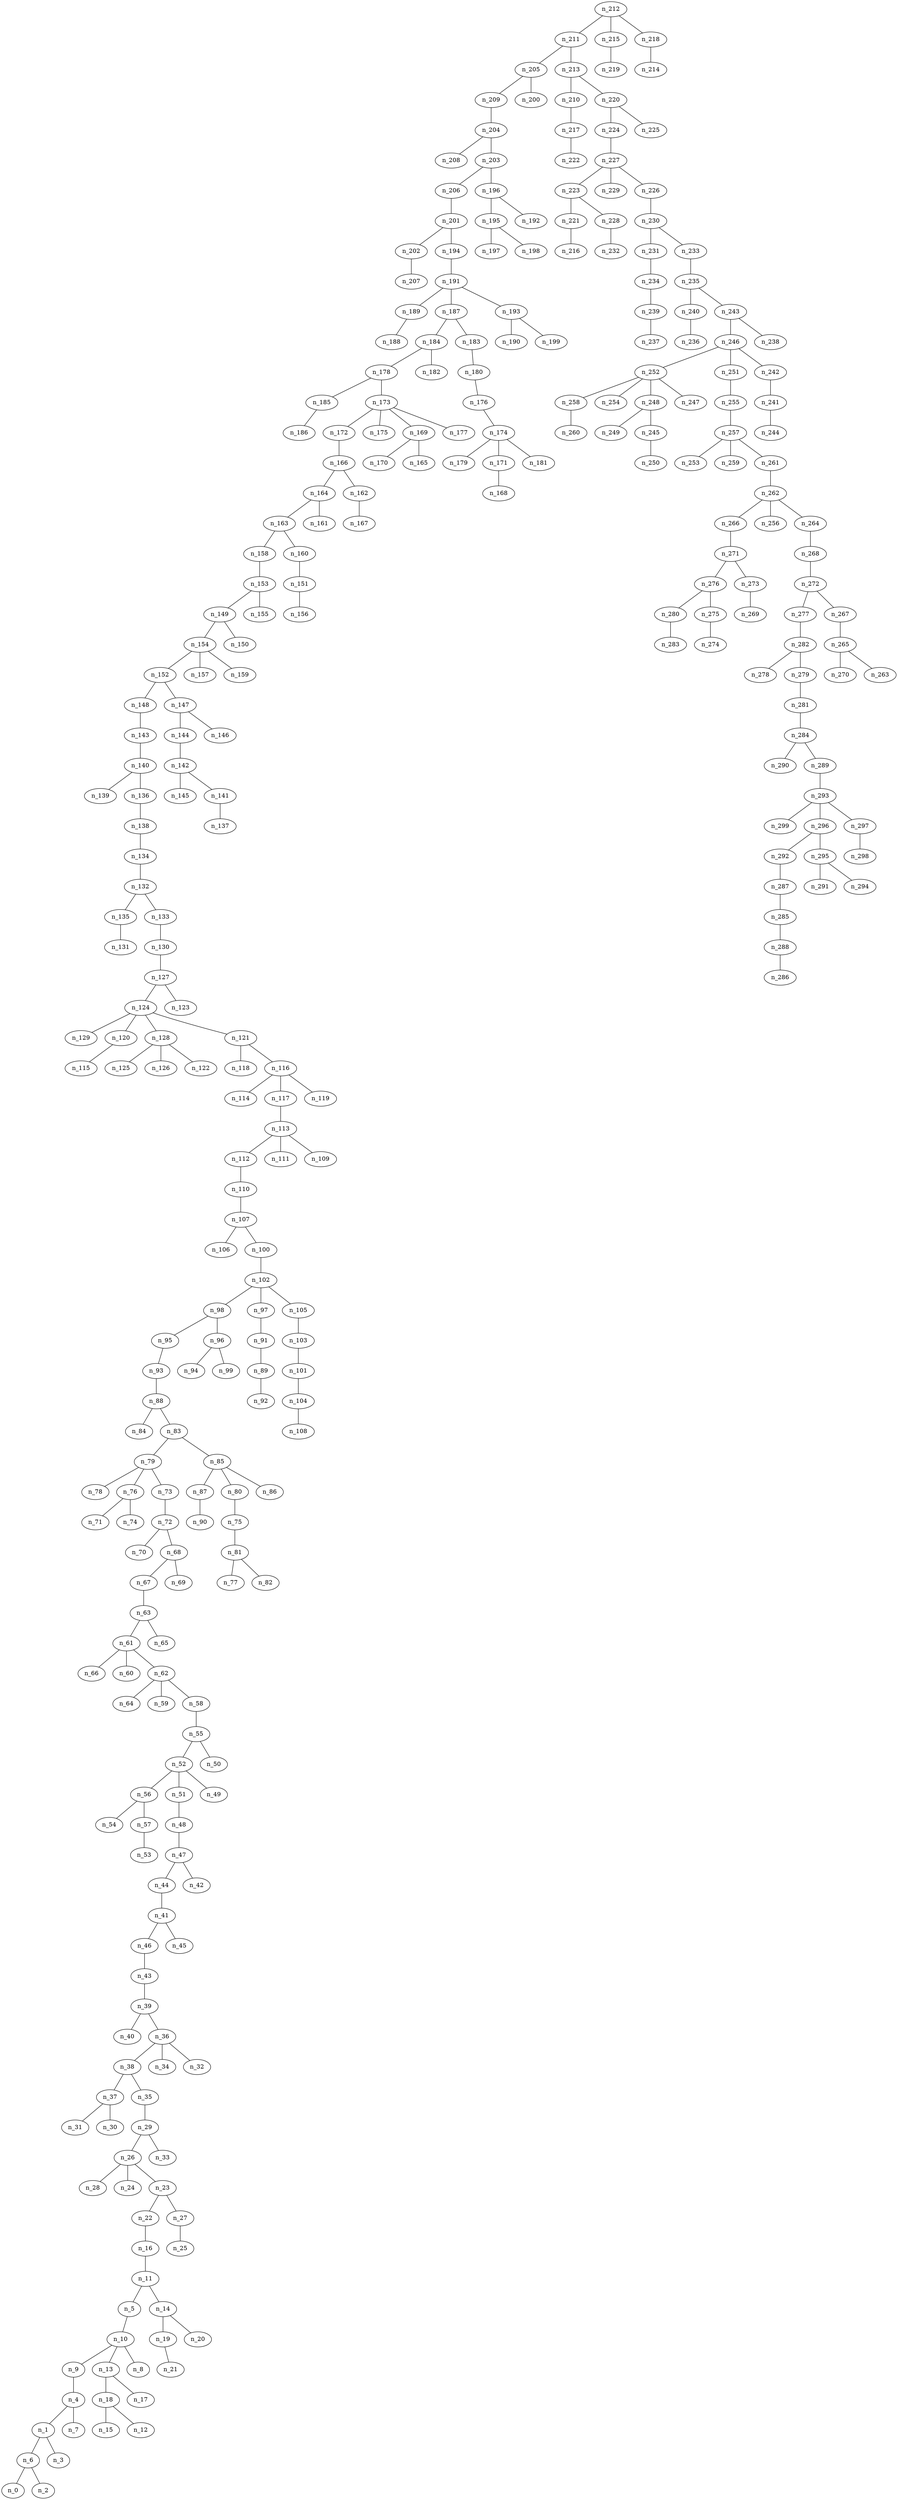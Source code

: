 graph grafoBarabasi_300_7_Prim  {
n_212;
n_211;
n_205;
n_215;
n_213;
n_209;
n_204;
n_208;
n_203;
n_210;
n_219;
n_206;
n_201;
n_202;
n_194;
n_200;
n_220;
n_224;
n_227;
n_223;
n_221;
n_216;
n_229;
n_207;
n_191;
n_189;
n_188;
n_187;
n_184;
n_178;
n_185;
n_186;
n_182;
n_173;
n_172;
n_166;
n_164;
n_163;
n_162;
n_167;
n_175;
n_158;
n_153;
n_149;
n_154;
n_152;
n_148;
n_147;
n_143;
n_150;
n_144;
n_142;
n_145;
n_141;
n_137;
n_183;
n_180;
n_176;
n_174;
n_179;
n_193;
n_190;
n_160;
n_171;
n_168;
n_140;
n_139;
n_169;
n_170;
n_165;
n_146;
n_177;
n_196;
n_195;
n_197;
n_192;
n_218;
n_214;
n_161;
n_228;
n_232;
n_199;
n_136;
n_138;
n_134;
n_132;
n_135;
n_133;
n_131;
n_130;
n_127;
n_124;
n_129;
n_120;
n_115;
n_128;
n_125;
n_126;
n_122;
n_121;
n_118;
n_116;
n_114;
n_117;
n_113;
n_112;
n_111;
n_110;
n_107;
n_106;
n_109;
n_157;
n_100;
n_102;
n_98;
n_97;
n_95;
n_93;
n_88;
n_96;
n_94;
n_99;
n_105;
n_103;
n_101;
n_104;
n_108;
n_226;
n_123;
n_151;
n_156;
n_217;
n_84;
n_83;
n_79;
n_78;
n_76;
n_85;
n_87;
n_90;
n_73;
n_72;
n_70;
n_80;
n_75;
n_81;
n_77;
n_68;
n_67;
n_63;
n_69;
n_61;
n_66;
n_60;
n_62;
n_64;
n_59;
n_58;
n_55;
n_52;
n_56;
n_54;
n_57;
n_53;
n_51;
n_48;
n_50;
n_65;
n_47;
n_44;
n_41;
n_46;
n_43;
n_39;
n_40;
n_45;
n_42;
n_49;
n_86;
n_71;
n_82;
n_155;
n_230;
n_231;
n_234;
n_233;
n_235;
n_240;
n_236;
n_243;
n_246;
n_252;
n_258;
n_254;
n_248;
n_249;
n_245;
n_250;
n_260;
n_251;
n_255;
n_257;
n_253;
n_259;
n_261;
n_242;
n_262;
n_266;
n_256;
n_271;
n_276;
n_280;
n_264;
n_273;
n_268;
n_272;
n_277;
n_282;
n_278;
n_279;
n_267;
n_265;
n_270;
n_263;
n_247;
n_269;
n_283;
n_275;
n_274;
n_281;
n_284;
n_239;
n_237;
n_238;
n_241;
n_244;
n_222;
n_74;
n_181;
n_198;
n_91;
n_89;
n_92;
n_290;
n_289;
n_293;
n_299;
n_296;
n_292;
n_287;
n_295;
n_291;
n_285;
n_288;
n_286;
n_294;
n_297;
n_298;
n_36;
n_38;
n_37;
n_31;
n_30;
n_35;
n_29;
n_26;
n_28;
n_33;
n_24;
n_23;
n_22;
n_27;
n_34;
n_32;
n_25;
n_16;
n_11;
n_5;
n_10;
n_9;
n_4;
n_1;
n_7;
n_14;
n_19;
n_21;
n_13;
n_18;
n_15;
n_12;
n_6;
n_0;
n_2;
n_17;
n_20;
n_8;
n_3;
n_119;
n_159;
n_225;
n_212 -- n_211;
n_211 -- n_205;
n_212 -- n_215;
n_211 -- n_213;
n_205 -- n_209;
n_209 -- n_204;
n_204 -- n_208;
n_204 -- n_203;
n_213 -- n_210;
n_215 -- n_219;
n_203 -- n_206;
n_206 -- n_201;
n_201 -- n_202;
n_201 -- n_194;
n_205 -- n_200;
n_213 -- n_220;
n_220 -- n_224;
n_224 -- n_227;
n_227 -- n_223;
n_223 -- n_221;
n_221 -- n_216;
n_227 -- n_229;
n_202 -- n_207;
n_194 -- n_191;
n_191 -- n_189;
n_189 -- n_188;
n_191 -- n_187;
n_187 -- n_184;
n_184 -- n_178;
n_178 -- n_185;
n_185 -- n_186;
n_184 -- n_182;
n_178 -- n_173;
n_173 -- n_172;
n_172 -- n_166;
n_166 -- n_164;
n_164 -- n_163;
n_166 -- n_162;
n_162 -- n_167;
n_173 -- n_175;
n_163 -- n_158;
n_158 -- n_153;
n_153 -- n_149;
n_149 -- n_154;
n_154 -- n_152;
n_152 -- n_148;
n_152 -- n_147;
n_148 -- n_143;
n_149 -- n_150;
n_147 -- n_144;
n_144 -- n_142;
n_142 -- n_145;
n_142 -- n_141;
n_141 -- n_137;
n_187 -- n_183;
n_183 -- n_180;
n_180 -- n_176;
n_176 -- n_174;
n_174 -- n_179;
n_191 -- n_193;
n_193 -- n_190;
n_163 -- n_160;
n_174 -- n_171;
n_171 -- n_168;
n_143 -- n_140;
n_140 -- n_139;
n_173 -- n_169;
n_169 -- n_170;
n_169 -- n_165;
n_147 -- n_146;
n_173 -- n_177;
n_203 -- n_196;
n_196 -- n_195;
n_195 -- n_197;
n_196 -- n_192;
n_212 -- n_218;
n_218 -- n_214;
n_164 -- n_161;
n_223 -- n_228;
n_228 -- n_232;
n_193 -- n_199;
n_140 -- n_136;
n_136 -- n_138;
n_138 -- n_134;
n_134 -- n_132;
n_132 -- n_135;
n_132 -- n_133;
n_135 -- n_131;
n_133 -- n_130;
n_130 -- n_127;
n_127 -- n_124;
n_124 -- n_129;
n_124 -- n_120;
n_120 -- n_115;
n_124 -- n_128;
n_128 -- n_125;
n_128 -- n_126;
n_128 -- n_122;
n_124 -- n_121;
n_121 -- n_118;
n_121 -- n_116;
n_116 -- n_114;
n_116 -- n_117;
n_117 -- n_113;
n_113 -- n_112;
n_113 -- n_111;
n_112 -- n_110;
n_110 -- n_107;
n_107 -- n_106;
n_113 -- n_109;
n_154 -- n_157;
n_107 -- n_100;
n_100 -- n_102;
n_102 -- n_98;
n_102 -- n_97;
n_98 -- n_95;
n_95 -- n_93;
n_93 -- n_88;
n_98 -- n_96;
n_96 -- n_94;
n_96 -- n_99;
n_102 -- n_105;
n_105 -- n_103;
n_103 -- n_101;
n_101 -- n_104;
n_104 -- n_108;
n_227 -- n_226;
n_127 -- n_123;
n_160 -- n_151;
n_151 -- n_156;
n_210 -- n_217;
n_88 -- n_84;
n_88 -- n_83;
n_83 -- n_79;
n_79 -- n_78;
n_79 -- n_76;
n_83 -- n_85;
n_85 -- n_87;
n_87 -- n_90;
n_79 -- n_73;
n_73 -- n_72;
n_72 -- n_70;
n_85 -- n_80;
n_80 -- n_75;
n_75 -- n_81;
n_81 -- n_77;
n_72 -- n_68;
n_68 -- n_67;
n_67 -- n_63;
n_68 -- n_69;
n_63 -- n_61;
n_61 -- n_66;
n_61 -- n_60;
n_61 -- n_62;
n_62 -- n_64;
n_62 -- n_59;
n_62 -- n_58;
n_58 -- n_55;
n_55 -- n_52;
n_52 -- n_56;
n_56 -- n_54;
n_56 -- n_57;
n_57 -- n_53;
n_52 -- n_51;
n_51 -- n_48;
n_55 -- n_50;
n_63 -- n_65;
n_48 -- n_47;
n_47 -- n_44;
n_44 -- n_41;
n_41 -- n_46;
n_46 -- n_43;
n_43 -- n_39;
n_39 -- n_40;
n_41 -- n_45;
n_47 -- n_42;
n_52 -- n_49;
n_85 -- n_86;
n_76 -- n_71;
n_81 -- n_82;
n_153 -- n_155;
n_226 -- n_230;
n_230 -- n_231;
n_231 -- n_234;
n_230 -- n_233;
n_233 -- n_235;
n_235 -- n_240;
n_240 -- n_236;
n_235 -- n_243;
n_243 -- n_246;
n_246 -- n_252;
n_252 -- n_258;
n_252 -- n_254;
n_252 -- n_248;
n_248 -- n_249;
n_248 -- n_245;
n_245 -- n_250;
n_258 -- n_260;
n_246 -- n_251;
n_251 -- n_255;
n_255 -- n_257;
n_257 -- n_253;
n_257 -- n_259;
n_257 -- n_261;
n_246 -- n_242;
n_261 -- n_262;
n_262 -- n_266;
n_262 -- n_256;
n_266 -- n_271;
n_271 -- n_276;
n_276 -- n_280;
n_262 -- n_264;
n_271 -- n_273;
n_264 -- n_268;
n_268 -- n_272;
n_272 -- n_277;
n_277 -- n_282;
n_282 -- n_278;
n_282 -- n_279;
n_272 -- n_267;
n_267 -- n_265;
n_265 -- n_270;
n_265 -- n_263;
n_252 -- n_247;
n_273 -- n_269;
n_280 -- n_283;
n_276 -- n_275;
n_275 -- n_274;
n_279 -- n_281;
n_281 -- n_284;
n_234 -- n_239;
n_239 -- n_237;
n_243 -- n_238;
n_242 -- n_241;
n_241 -- n_244;
n_217 -- n_222;
n_76 -- n_74;
n_174 -- n_181;
n_195 -- n_198;
n_97 -- n_91;
n_91 -- n_89;
n_89 -- n_92;
n_284 -- n_290;
n_284 -- n_289;
n_289 -- n_293;
n_293 -- n_299;
n_293 -- n_296;
n_296 -- n_292;
n_292 -- n_287;
n_296 -- n_295;
n_295 -- n_291;
n_287 -- n_285;
n_285 -- n_288;
n_288 -- n_286;
n_295 -- n_294;
n_293 -- n_297;
n_297 -- n_298;
n_39 -- n_36;
n_36 -- n_38;
n_38 -- n_37;
n_37 -- n_31;
n_37 -- n_30;
n_38 -- n_35;
n_35 -- n_29;
n_29 -- n_26;
n_26 -- n_28;
n_29 -- n_33;
n_26 -- n_24;
n_26 -- n_23;
n_23 -- n_22;
n_23 -- n_27;
n_36 -- n_34;
n_36 -- n_32;
n_27 -- n_25;
n_22 -- n_16;
n_16 -- n_11;
n_11 -- n_5;
n_5 -- n_10;
n_10 -- n_9;
n_9 -- n_4;
n_4 -- n_1;
n_4 -- n_7;
n_11 -- n_14;
n_14 -- n_19;
n_19 -- n_21;
n_10 -- n_13;
n_13 -- n_18;
n_18 -- n_15;
n_18 -- n_12;
n_1 -- n_6;
n_6 -- n_0;
n_6 -- n_2;
n_13 -- n_17;
n_14 -- n_20;
n_10 -- n_8;
n_1 -- n_3;
n_116 -- n_119;
n_154 -- n_159;
n_220 -- n_225;
}